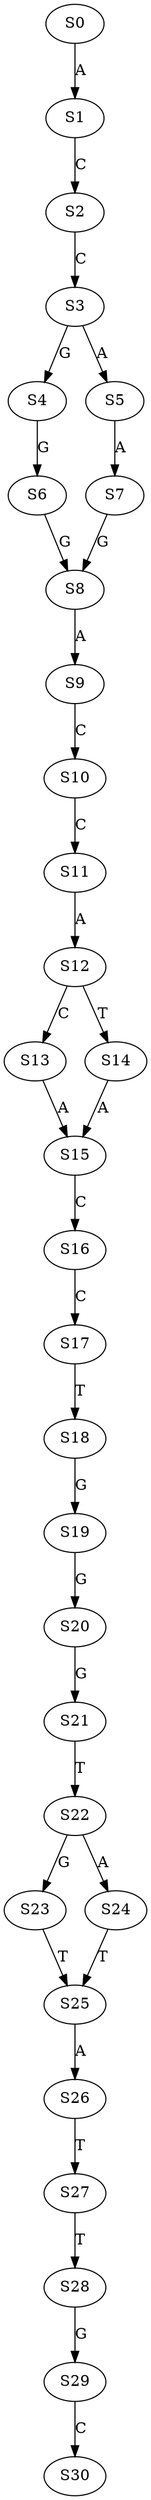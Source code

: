 strict digraph  {
	S0 -> S1 [ label = A ];
	S1 -> S2 [ label = C ];
	S2 -> S3 [ label = C ];
	S3 -> S4 [ label = G ];
	S3 -> S5 [ label = A ];
	S4 -> S6 [ label = G ];
	S5 -> S7 [ label = A ];
	S6 -> S8 [ label = G ];
	S7 -> S8 [ label = G ];
	S8 -> S9 [ label = A ];
	S9 -> S10 [ label = C ];
	S10 -> S11 [ label = C ];
	S11 -> S12 [ label = A ];
	S12 -> S13 [ label = C ];
	S12 -> S14 [ label = T ];
	S13 -> S15 [ label = A ];
	S14 -> S15 [ label = A ];
	S15 -> S16 [ label = C ];
	S16 -> S17 [ label = C ];
	S17 -> S18 [ label = T ];
	S18 -> S19 [ label = G ];
	S19 -> S20 [ label = G ];
	S20 -> S21 [ label = G ];
	S21 -> S22 [ label = T ];
	S22 -> S23 [ label = G ];
	S22 -> S24 [ label = A ];
	S23 -> S25 [ label = T ];
	S24 -> S25 [ label = T ];
	S25 -> S26 [ label = A ];
	S26 -> S27 [ label = T ];
	S27 -> S28 [ label = T ];
	S28 -> S29 [ label = G ];
	S29 -> S30 [ label = C ];
}

